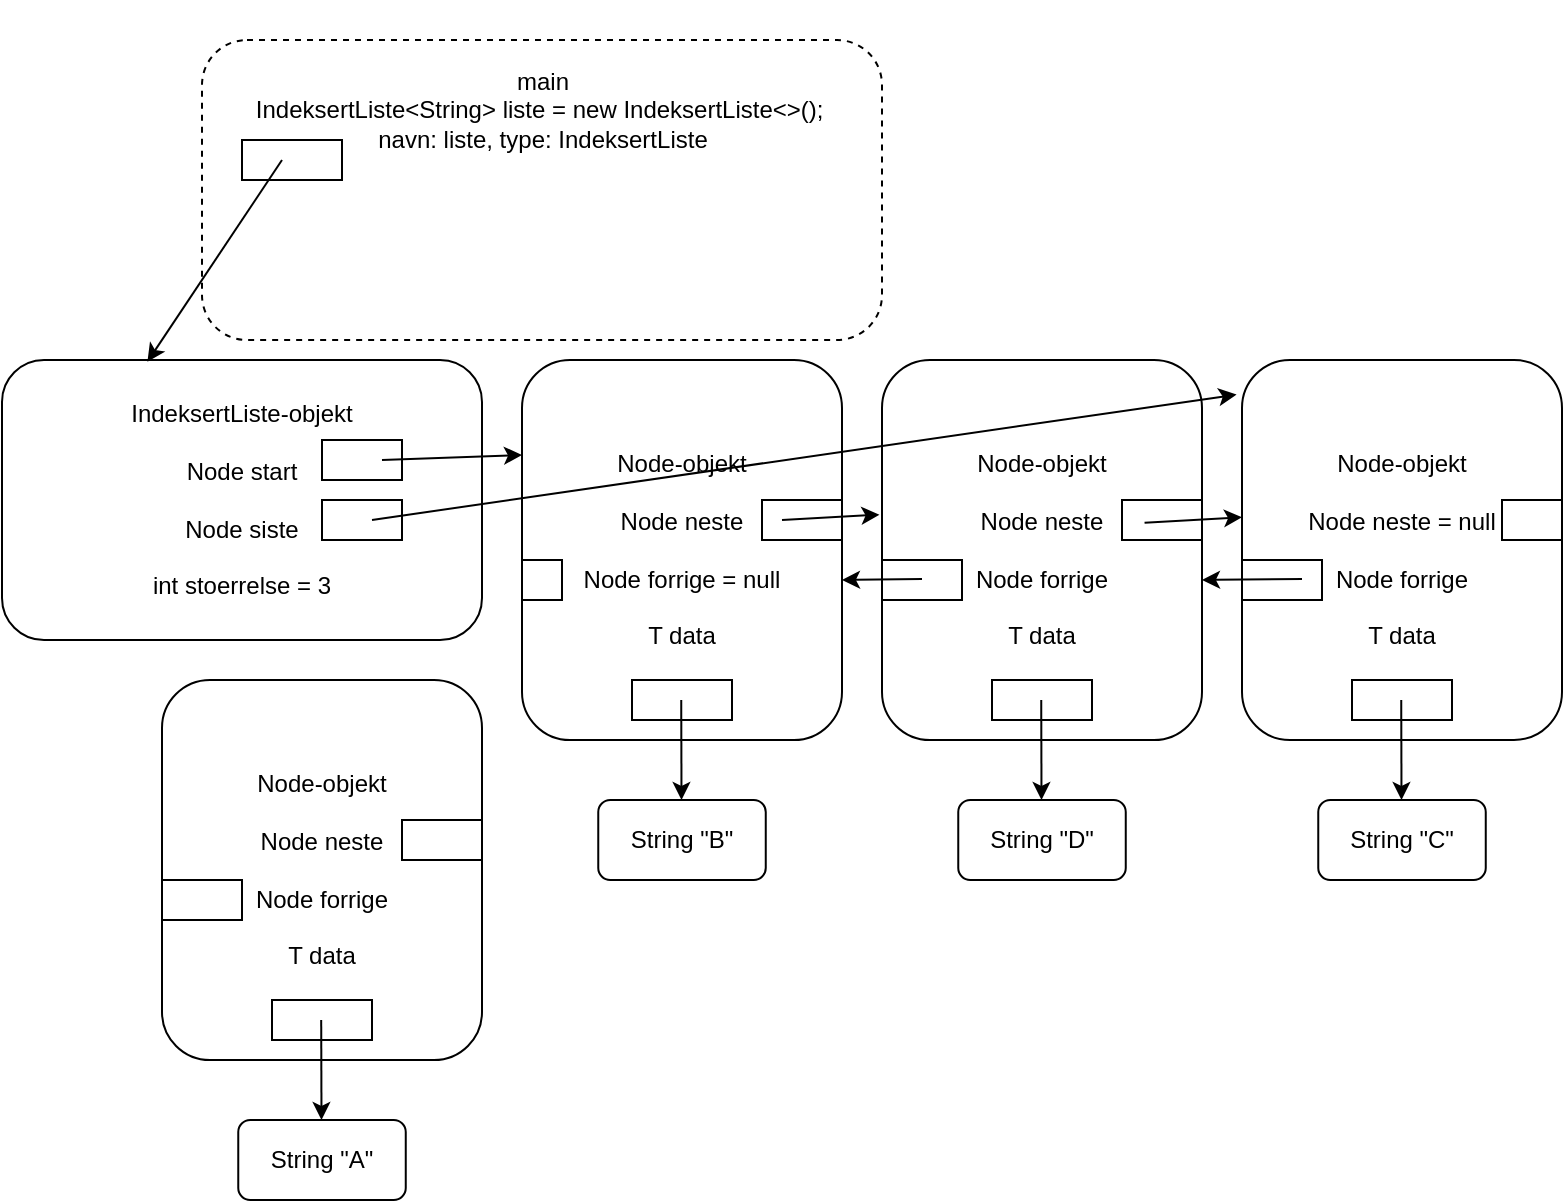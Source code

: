 <mxfile version="16.6.3" type="github">
  <diagram id="5P8P7gBOQBzRJY1blWu9" name="Page-1">
    <mxGraphModel dx="978" dy="515" grid="1" gridSize="10" guides="1" tooltips="1" connect="1" arrows="1" fold="1" page="1" pageScale="1" pageWidth="3300" pageHeight="4681" math="0" shadow="0">
      <root>
        <mxCell id="0" />
        <mxCell id="1" parent="0" />
        <mxCell id="x16WsGnd472NzcnHEcMB-1" value="" style="rounded=1;whiteSpace=wrap;html=1;dashed=1;" vertex="1" parent="1">
          <mxGeometry x="190" y="110" width="340" height="150" as="geometry" />
        </mxCell>
        <mxCell id="x16WsGnd472NzcnHEcMB-2" value="main&lt;br&gt;IndeksertListe&amp;lt;String&amp;gt; liste = new IndeksertListe&amp;lt;&amp;gt;();&amp;nbsp;&lt;br&gt;navn: liste, type: IndeksertListe" style="text;html=1;strokeColor=none;fillColor=none;align=center;verticalAlign=middle;whiteSpace=wrap;rounded=0;dashed=1;" vertex="1" parent="1">
          <mxGeometry x="203.75" y="90" width="312.5" height="110" as="geometry" />
        </mxCell>
        <mxCell id="x16WsGnd472NzcnHEcMB-4" value="" style="rounded=0;whiteSpace=wrap;html=1;" vertex="1" parent="1">
          <mxGeometry x="210" y="160" width="50" height="20" as="geometry" />
        </mxCell>
        <mxCell id="x16WsGnd472NzcnHEcMB-6" value="IndeksertListe-objekt&lt;br&gt;&lt;br&gt;Node start&lt;br&gt;&lt;br&gt;Node siste&lt;br&gt;&lt;br&gt;int stoerrelse = 3" style="rounded=1;whiteSpace=wrap;html=1;" vertex="1" parent="1">
          <mxGeometry x="90" y="270" width="240" height="140" as="geometry" />
        </mxCell>
        <mxCell id="x16WsGnd472NzcnHEcMB-7" value="Node-objekt&lt;br&gt;&lt;br&gt;Node neste&lt;br&gt;&lt;br&gt;Node forrige&lt;br&gt;&lt;br&gt;T data" style="rounded=1;whiteSpace=wrap;html=1;" vertex="1" parent="1">
          <mxGeometry x="170" y="430" width="160" height="190" as="geometry" />
        </mxCell>
        <mxCell id="x16WsGnd472NzcnHEcMB-8" value="Node-objekt&lt;br&gt;&lt;br&gt;Node neste&lt;br&gt;&lt;br&gt;Node forrige = null&lt;br&gt;&lt;br&gt;T data" style="rounded=1;whiteSpace=wrap;html=1;" vertex="1" parent="1">
          <mxGeometry x="350" y="270" width="160" height="190" as="geometry" />
        </mxCell>
        <mxCell id="x16WsGnd472NzcnHEcMB-9" value="Node-objekt&lt;br&gt;&lt;br&gt;Node neste&lt;br&gt;&lt;br&gt;Node forrige&lt;br&gt;&lt;br&gt;T data" style="rounded=1;whiteSpace=wrap;html=1;" vertex="1" parent="1">
          <mxGeometry x="530" y="270" width="160" height="190" as="geometry" />
        </mxCell>
        <mxCell id="x16WsGnd472NzcnHEcMB-10" value="" style="rounded=0;whiteSpace=wrap;html=1;" vertex="1" parent="1">
          <mxGeometry x="225" y="590" width="50" height="20" as="geometry" />
        </mxCell>
        <mxCell id="x16WsGnd472NzcnHEcMB-11" value="String &quot;A&quot;" style="rounded=1;whiteSpace=wrap;html=1;" vertex="1" parent="1">
          <mxGeometry x="208.13" y="650" width="83.75" height="40" as="geometry" />
        </mxCell>
        <mxCell id="x16WsGnd472NzcnHEcMB-12" value="String &quot;B&quot;" style="rounded=1;whiteSpace=wrap;html=1;" vertex="1" parent="1">
          <mxGeometry x="388.13" y="490" width="83.75" height="40" as="geometry" />
        </mxCell>
        <mxCell id="x16WsGnd472NzcnHEcMB-13" value="String &quot;D&quot;" style="rounded=1;whiteSpace=wrap;html=1;" vertex="1" parent="1">
          <mxGeometry x="568.13" y="490" width="83.75" height="40" as="geometry" />
        </mxCell>
        <mxCell id="x16WsGnd472NzcnHEcMB-14" value="" style="endArrow=classic;html=1;rounded=0;" edge="1" parent="1">
          <mxGeometry width="50" height="50" relative="1" as="geometry">
            <mxPoint x="249.6" y="600" as="sourcePoint" />
            <mxPoint x="249.75" y="650" as="targetPoint" />
          </mxGeometry>
        </mxCell>
        <mxCell id="x16WsGnd472NzcnHEcMB-19" value="" style="rounded=0;whiteSpace=wrap;html=1;" vertex="1" parent="1">
          <mxGeometry x="405" y="430" width="50" height="20" as="geometry" />
        </mxCell>
        <mxCell id="x16WsGnd472NzcnHEcMB-16" value="" style="endArrow=classic;html=1;rounded=0;" edge="1" parent="1">
          <mxGeometry width="50" height="50" relative="1" as="geometry">
            <mxPoint x="429.61" y="440" as="sourcePoint" />
            <mxPoint x="429.76" y="490" as="targetPoint" />
          </mxGeometry>
        </mxCell>
        <mxCell id="x16WsGnd472NzcnHEcMB-21" value="" style="rounded=0;whiteSpace=wrap;html=1;" vertex="1" parent="1">
          <mxGeometry x="585" y="430" width="50" height="20" as="geometry" />
        </mxCell>
        <mxCell id="x16WsGnd472NzcnHEcMB-17" value="" style="endArrow=classic;html=1;rounded=0;" edge="1" parent="1">
          <mxGeometry width="50" height="50" relative="1" as="geometry">
            <mxPoint x="609.61" y="440" as="sourcePoint" />
            <mxPoint x="609.76" y="490" as="targetPoint" />
          </mxGeometry>
        </mxCell>
        <mxCell id="x16WsGnd472NzcnHEcMB-22" value="" style="rounded=0;whiteSpace=wrap;html=1;" vertex="1" parent="1">
          <mxGeometry x="170" y="530" width="40" height="20" as="geometry" />
        </mxCell>
        <mxCell id="x16WsGnd472NzcnHEcMB-23" value="" style="rounded=0;whiteSpace=wrap;html=1;" vertex="1" parent="1">
          <mxGeometry x="290" y="500" width="40" height="20" as="geometry" />
        </mxCell>
        <mxCell id="x16WsGnd472NzcnHEcMB-24" value="" style="rounded=0;whiteSpace=wrap;html=1;" vertex="1" parent="1">
          <mxGeometry x="350" y="370" width="20" height="20" as="geometry" />
        </mxCell>
        <mxCell id="x16WsGnd472NzcnHEcMB-25" value="" style="rounded=0;whiteSpace=wrap;html=1;" vertex="1" parent="1">
          <mxGeometry x="530" y="370" width="40" height="20" as="geometry" />
        </mxCell>
        <mxCell id="x16WsGnd472NzcnHEcMB-26" value="" style="rounded=0;whiteSpace=wrap;html=1;" vertex="1" parent="1">
          <mxGeometry x="650" y="340" width="40" height="20" as="geometry" />
        </mxCell>
        <mxCell id="x16WsGnd472NzcnHEcMB-27" value="" style="rounded=0;whiteSpace=wrap;html=1;" vertex="1" parent="1">
          <mxGeometry x="470" y="340" width="40" height="20" as="geometry" />
        </mxCell>
        <mxCell id="x16WsGnd472NzcnHEcMB-28" style="edgeStyle=orthogonalEdgeStyle;rounded=0;orthogonalLoop=1;jettySize=auto;html=1;exitX=0.5;exitY=1;exitDx=0;exitDy=0;" edge="1" parent="1" source="x16WsGnd472NzcnHEcMB-22" target="x16WsGnd472NzcnHEcMB-22">
          <mxGeometry relative="1" as="geometry" />
        </mxCell>
        <mxCell id="x16WsGnd472NzcnHEcMB-29" value="Node-objekt&lt;br&gt;&lt;br&gt;Node neste = null&lt;br&gt;&lt;br&gt;Node forrige&lt;br&gt;&lt;br&gt;T data" style="rounded=1;whiteSpace=wrap;html=1;" vertex="1" parent="1">
          <mxGeometry x="710" y="270" width="160" height="190" as="geometry" />
        </mxCell>
        <mxCell id="x16WsGnd472NzcnHEcMB-30" value="String &quot;C&quot;" style="rounded=1;whiteSpace=wrap;html=1;" vertex="1" parent="1">
          <mxGeometry x="748.13" y="490" width="83.75" height="40" as="geometry" />
        </mxCell>
        <mxCell id="x16WsGnd472NzcnHEcMB-31" value="" style="rounded=0;whiteSpace=wrap;html=1;" vertex="1" parent="1">
          <mxGeometry x="765" y="430" width="50" height="20" as="geometry" />
        </mxCell>
        <mxCell id="x16WsGnd472NzcnHEcMB-32" value="" style="endArrow=classic;html=1;rounded=0;" edge="1" parent="1">
          <mxGeometry width="50" height="50" relative="1" as="geometry">
            <mxPoint x="789.61" y="440" as="sourcePoint" />
            <mxPoint x="789.76" y="490" as="targetPoint" />
          </mxGeometry>
        </mxCell>
        <mxCell id="x16WsGnd472NzcnHEcMB-33" value="" style="rounded=0;whiteSpace=wrap;html=1;" vertex="1" parent="1">
          <mxGeometry x="710" y="370" width="40" height="20" as="geometry" />
        </mxCell>
        <mxCell id="x16WsGnd472NzcnHEcMB-34" value="" style="rounded=0;whiteSpace=wrap;html=1;" vertex="1" parent="1">
          <mxGeometry x="840" y="340" width="30" height="20" as="geometry" />
        </mxCell>
        <mxCell id="x16WsGnd472NzcnHEcMB-35" value="" style="rounded=0;whiteSpace=wrap;html=1;" vertex="1" parent="1">
          <mxGeometry x="250" y="310" width="40" height="20" as="geometry" />
        </mxCell>
        <mxCell id="x16WsGnd472NzcnHEcMB-36" value="" style="rounded=0;whiteSpace=wrap;html=1;" vertex="1" parent="1">
          <mxGeometry x="250" y="340" width="40" height="20" as="geometry" />
        </mxCell>
        <mxCell id="x16WsGnd472NzcnHEcMB-37" value="" style="endArrow=classic;html=1;rounded=0;entryX=0;entryY=0.25;entryDx=0;entryDy=0;" edge="1" parent="1" target="x16WsGnd472NzcnHEcMB-8">
          <mxGeometry width="50" height="50" relative="1" as="geometry">
            <mxPoint x="280" y="320" as="sourcePoint" />
            <mxPoint x="330" y="270" as="targetPoint" />
          </mxGeometry>
        </mxCell>
        <mxCell id="x16WsGnd472NzcnHEcMB-38" value="" style="endArrow=classic;html=1;rounded=0;entryX=-0.008;entryY=0.407;entryDx=0;entryDy=0;entryPerimeter=0;" edge="1" parent="1" target="x16WsGnd472NzcnHEcMB-9">
          <mxGeometry width="50" height="50" relative="1" as="geometry">
            <mxPoint x="480" y="350" as="sourcePoint" />
            <mxPoint x="530" y="300" as="targetPoint" />
          </mxGeometry>
        </mxCell>
        <mxCell id="x16WsGnd472NzcnHEcMB-39" value="" style="endArrow=classic;html=1;rounded=0;entryX=-0.008;entryY=0.407;entryDx=0;entryDy=0;entryPerimeter=0;" edge="1" parent="1">
          <mxGeometry width="50" height="50" relative="1" as="geometry">
            <mxPoint x="661.28" y="351.34" as="sourcePoint" />
            <mxPoint x="710" y="348.67" as="targetPoint" />
          </mxGeometry>
        </mxCell>
        <mxCell id="x16WsGnd472NzcnHEcMB-40" value="" style="endArrow=classic;html=1;rounded=0;" edge="1" parent="1">
          <mxGeometry width="50" height="50" relative="1" as="geometry">
            <mxPoint x="550" y="379.5" as="sourcePoint" />
            <mxPoint x="510" y="380" as="targetPoint" />
          </mxGeometry>
        </mxCell>
        <mxCell id="x16WsGnd472NzcnHEcMB-43" value="" style="endArrow=classic;html=1;rounded=0;" edge="1" parent="1">
          <mxGeometry width="50" height="50" relative="1" as="geometry">
            <mxPoint x="740" y="379.5" as="sourcePoint" />
            <mxPoint x="690" y="380" as="targetPoint" />
          </mxGeometry>
        </mxCell>
        <mxCell id="x16WsGnd472NzcnHEcMB-44" value="" style="endArrow=classic;html=1;rounded=0;entryX=-0.017;entryY=0.091;entryDx=0;entryDy=0;entryPerimeter=0;" edge="1" parent="1" target="x16WsGnd472NzcnHEcMB-29">
          <mxGeometry width="50" height="50" relative="1" as="geometry">
            <mxPoint x="275" y="350" as="sourcePoint" />
            <mxPoint x="325" y="300" as="targetPoint" />
          </mxGeometry>
        </mxCell>
        <mxCell id="x16WsGnd472NzcnHEcMB-47" value="" style="endArrow=classic;html=1;rounded=0;strokeColor=#000000;strokeWidth=1;entryX=0.303;entryY=0.006;entryDx=0;entryDy=0;entryPerimeter=0;" edge="1" parent="1" target="x16WsGnd472NzcnHEcMB-6">
          <mxGeometry width="50" height="50" relative="1" as="geometry">
            <mxPoint x="230" y="170" as="sourcePoint" />
            <mxPoint x="455" y="40" as="targetPoint" />
          </mxGeometry>
        </mxCell>
      </root>
    </mxGraphModel>
  </diagram>
</mxfile>
